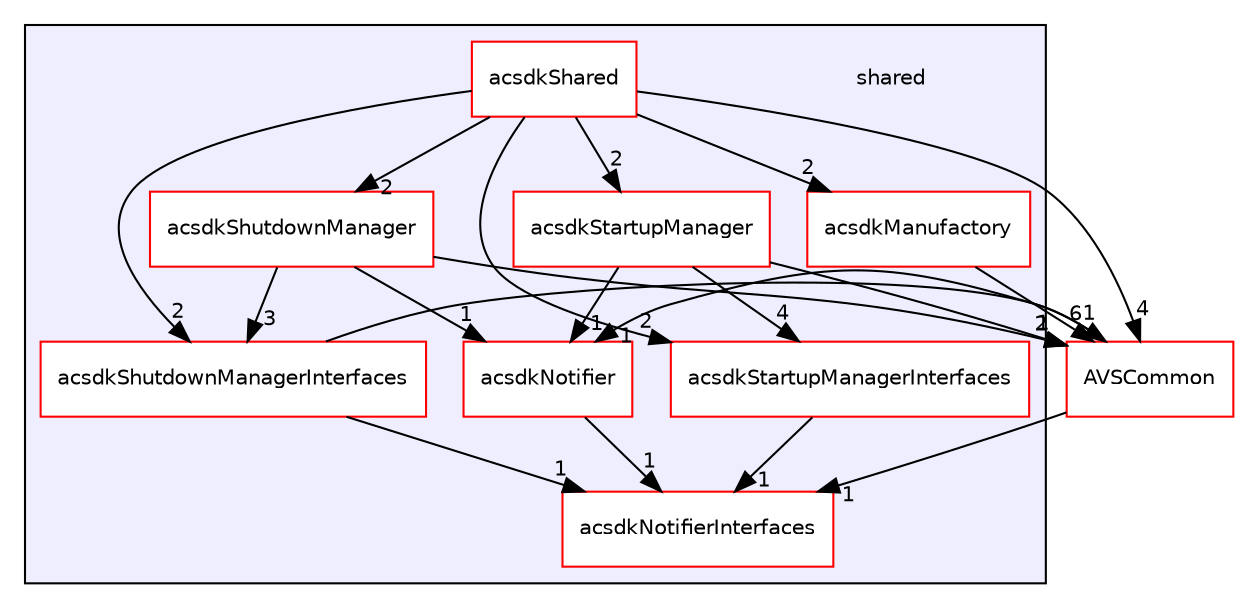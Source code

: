 digraph "/workplace/avs-device-sdk/shared" {
  compound=true
  node [ fontsize="10", fontname="Helvetica"];
  edge [ labelfontsize="10", labelfontname="Helvetica"];
  subgraph clusterdir_9982052f7ce695d12571567315b2fafa {
    graph [ bgcolor="#eeeeff", pencolor="black", label="" URL="dir_9982052f7ce695d12571567315b2fafa.html"];
    dir_9982052f7ce695d12571567315b2fafa [shape=plaintext label="shared"];
    dir_0ca348091c23ede3b6afd50c8666ff04 [shape=box label="acsdkManufactory" color="red" fillcolor="white" style="filled" URL="dir_0ca348091c23ede3b6afd50c8666ff04.html"];
    dir_fe5a1e31b2404c649ea4321e0ec6a380 [shape=box label="acsdkNotifier" color="red" fillcolor="white" style="filled" URL="dir_fe5a1e31b2404c649ea4321e0ec6a380.html"];
    dir_d3cfb0f75dbe2fd43efeb9e5a78af15e [shape=box label="acsdkNotifierInterfaces" color="red" fillcolor="white" style="filled" URL="dir_d3cfb0f75dbe2fd43efeb9e5a78af15e.html"];
    dir_094f047ad0cb3b6aaf74594655cf574d [shape=box label="acsdkShared" color="red" fillcolor="white" style="filled" URL="dir_094f047ad0cb3b6aaf74594655cf574d.html"];
    dir_1f2d4964515b42f85363ee844ecf71fd [shape=box label="acsdkShutdownManager" color="red" fillcolor="white" style="filled" URL="dir_1f2d4964515b42f85363ee844ecf71fd.html"];
    dir_327d2d2447c2d09118d81200f3476bc6 [shape=box label="acsdkShutdownManagerInterfaces" color="red" fillcolor="white" style="filled" URL="dir_327d2d2447c2d09118d81200f3476bc6.html"];
    dir_0217ca97e8ff44b6aeb3867083553018 [shape=box label="acsdkStartupManager" color="red" fillcolor="white" style="filled" URL="dir_0217ca97e8ff44b6aeb3867083553018.html"];
    dir_db7c1f4866d3e190a24d7d9d9eb0fe40 [shape=box label="acsdkStartupManagerInterfaces" color="red" fillcolor="white" style="filled" URL="dir_db7c1f4866d3e190a24d7d9d9eb0fe40.html"];
  }
  dir_13e65effb2bde530b17b3d5eefcd0266 [shape=box label="AVSCommon" fillcolor="white" style="filled" color="red" URL="dir_13e65effb2bde530b17b3d5eefcd0266.html"];
  dir_094f047ad0cb3b6aaf74594655cf574d->dir_db7c1f4866d3e190a24d7d9d9eb0fe40 [headlabel="2", labeldistance=1.5 headhref="dir_000612_000631.html"];
  dir_094f047ad0cb3b6aaf74594655cf574d->dir_1f2d4964515b42f85363ee844ecf71fd [headlabel="2", labeldistance=1.5 headhref="dir_000612_000616.html"];
  dir_094f047ad0cb3b6aaf74594655cf574d->dir_13e65effb2bde530b17b3d5eefcd0266 [headlabel="4", labeldistance=1.5 headhref="dir_000612_000017.html"];
  dir_094f047ad0cb3b6aaf74594655cf574d->dir_0ca348091c23ede3b6afd50c8666ff04 [headlabel="2", labeldistance=1.5 headhref="dir_000612_000599.html"];
  dir_094f047ad0cb3b6aaf74594655cf574d->dir_327d2d2447c2d09118d81200f3476bc6 [headlabel="2", labeldistance=1.5 headhref="dir_000612_000621.html"];
  dir_094f047ad0cb3b6aaf74594655cf574d->dir_0217ca97e8ff44b6aeb3867083553018 [headlabel="2", labeldistance=1.5 headhref="dir_000612_000626.html"];
  dir_fe5a1e31b2404c649ea4321e0ec6a380->dir_d3cfb0f75dbe2fd43efeb9e5a78af15e [headlabel="1", labeldistance=1.5 headhref="dir_000605_000609.html"];
  dir_db7c1f4866d3e190a24d7d9d9eb0fe40->dir_d3cfb0f75dbe2fd43efeb9e5a78af15e [headlabel="1", labeldistance=1.5 headhref="dir_000631_000609.html"];
  dir_1f2d4964515b42f85363ee844ecf71fd->dir_fe5a1e31b2404c649ea4321e0ec6a380 [headlabel="1", labeldistance=1.5 headhref="dir_000616_000605.html"];
  dir_1f2d4964515b42f85363ee844ecf71fd->dir_13e65effb2bde530b17b3d5eefcd0266 [headlabel="2", labeldistance=1.5 headhref="dir_000616_000017.html"];
  dir_1f2d4964515b42f85363ee844ecf71fd->dir_327d2d2447c2d09118d81200f3476bc6 [headlabel="3", labeldistance=1.5 headhref="dir_000616_000621.html"];
  dir_13e65effb2bde530b17b3d5eefcd0266->dir_fe5a1e31b2404c649ea4321e0ec6a380 [headlabel="1", labeldistance=1.5 headhref="dir_000017_000605.html"];
  dir_13e65effb2bde530b17b3d5eefcd0266->dir_d3cfb0f75dbe2fd43efeb9e5a78af15e [headlabel="1", labeldistance=1.5 headhref="dir_000017_000609.html"];
  dir_0ca348091c23ede3b6afd50c8666ff04->dir_13e65effb2bde530b17b3d5eefcd0266 [headlabel="6", labeldistance=1.5 headhref="dir_000599_000017.html"];
  dir_327d2d2447c2d09118d81200f3476bc6->dir_13e65effb2bde530b17b3d5eefcd0266 [headlabel="1", labeldistance=1.5 headhref="dir_000621_000017.html"];
  dir_327d2d2447c2d09118d81200f3476bc6->dir_d3cfb0f75dbe2fd43efeb9e5a78af15e [headlabel="1", labeldistance=1.5 headhref="dir_000621_000609.html"];
  dir_0217ca97e8ff44b6aeb3867083553018->dir_fe5a1e31b2404c649ea4321e0ec6a380 [headlabel="1", labeldistance=1.5 headhref="dir_000626_000605.html"];
  dir_0217ca97e8ff44b6aeb3867083553018->dir_db7c1f4866d3e190a24d7d9d9eb0fe40 [headlabel="4", labeldistance=1.5 headhref="dir_000626_000631.html"];
  dir_0217ca97e8ff44b6aeb3867083553018->dir_13e65effb2bde530b17b3d5eefcd0266 [headlabel="1", labeldistance=1.5 headhref="dir_000626_000017.html"];
}
